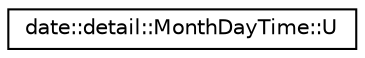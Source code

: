digraph "Graphical Class Hierarchy"
{
 // LATEX_PDF_SIZE
  edge [fontname="Helvetica",fontsize="10",labelfontname="Helvetica",labelfontsize="10"];
  node [fontname="Helvetica",fontsize="10",shape=record];
  rankdir="LR";
  Node0 [label="date::detail::MonthDayTime::U",height=0.2,width=0.4,color="black", fillcolor="white", style="filled",URL="$uniondate_1_1detail_1_1MonthDayTime_1_1U.html",tooltip=" "];
}
